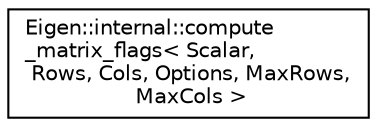 digraph "Graphical Class Hierarchy"
{
  edge [fontname="Helvetica",fontsize="10",labelfontname="Helvetica",labelfontsize="10"];
  node [fontname="Helvetica",fontsize="10",shape=record];
  rankdir="LR";
  Node1 [label="Eigen::internal::compute\l_matrix_flags\< Scalar,\l Rows, Cols, Options, MaxRows,\l MaxCols \>",height=0.2,width=0.4,color="black", fillcolor="white", style="filled",URL="$class_eigen_1_1internal_1_1compute__matrix__flags.html"];
}
